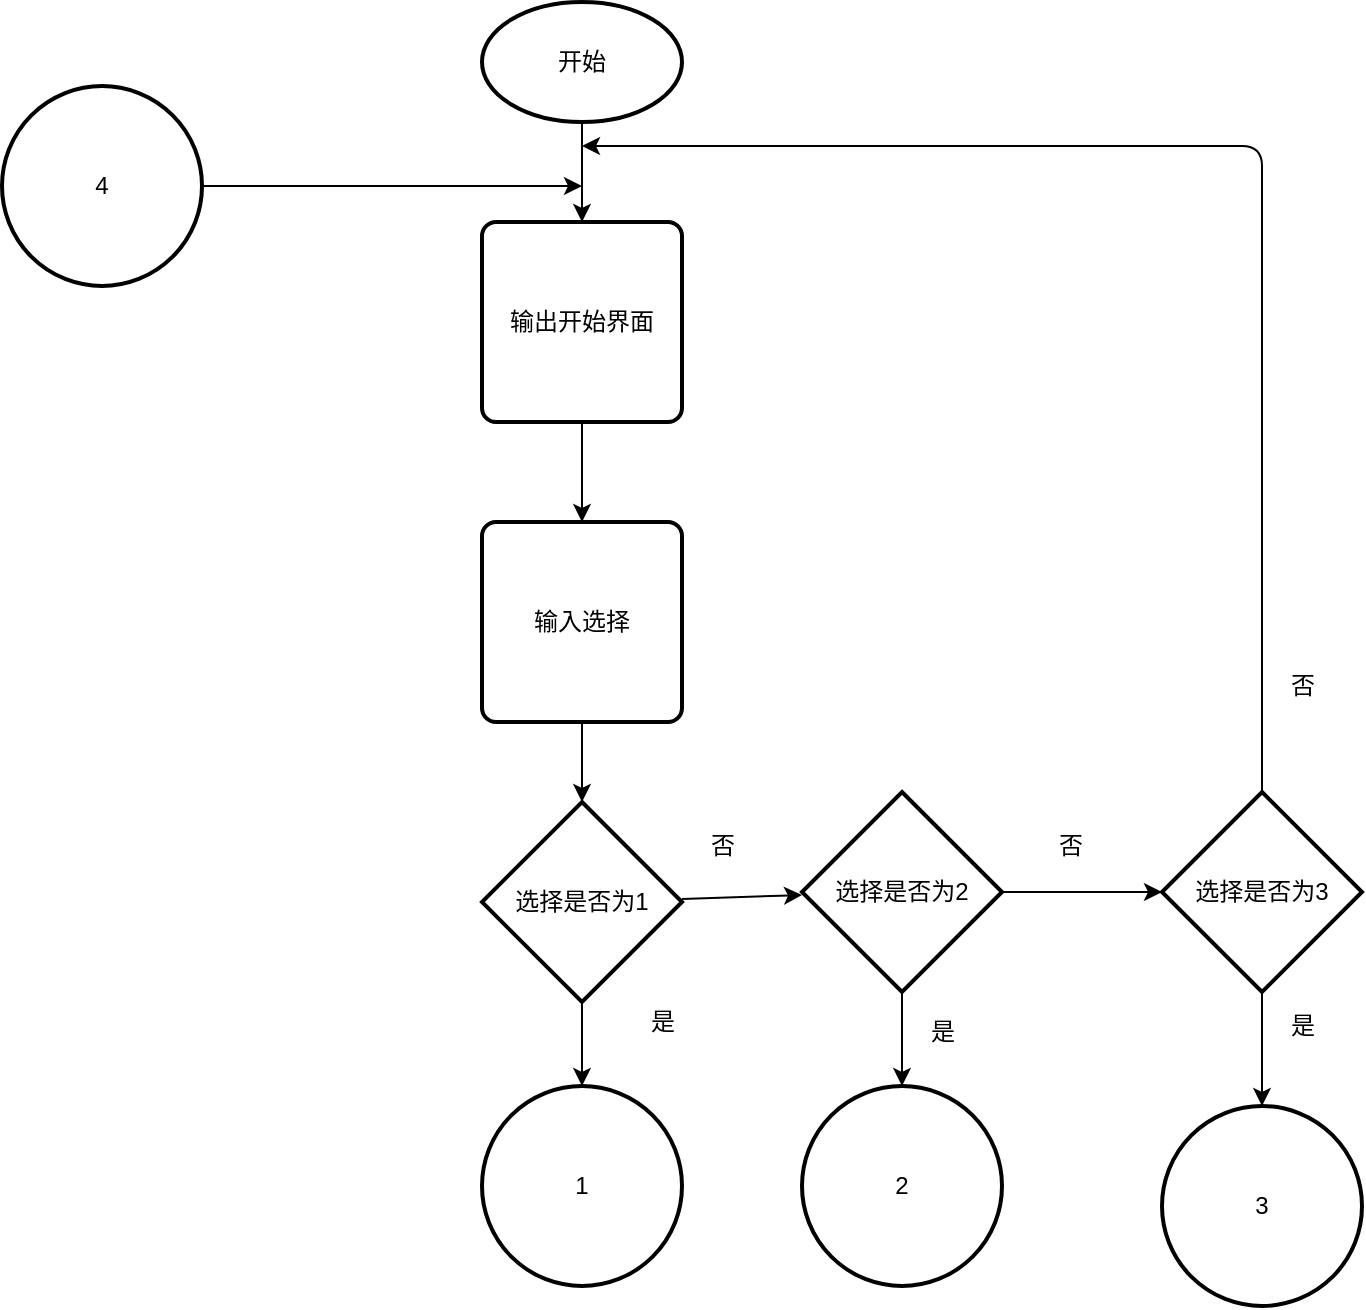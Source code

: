 <mxfile>
    <diagram id="RTa_1ft5Hb8nAY2g2Vqp" name="第 1 页">
        <mxGraphModel dx="1591" dy="2070" grid="1" gridSize="10" guides="1" tooltips="1" connect="1" arrows="1" fold="1" page="1" pageScale="1" pageWidth="827" pageHeight="1169" math="0" shadow="0">
            <root>
                <mxCell id="0"/>
                <mxCell id="1" parent="0"/>
                <mxCell id="3" style="edgeStyle=none;html=1;" edge="1" parent="1" source="2" target="4">
                    <mxGeometry relative="1" as="geometry">
                        <mxPoint x="190" y="-52" as="targetPoint"/>
                    </mxGeometry>
                </mxCell>
                <mxCell id="2" value="开始" style="strokeWidth=2;html=1;shape=mxgraph.flowchart.start_1;whiteSpace=wrap;" vertex="1" parent="1">
                    <mxGeometry x="140" y="-162" width="100" height="60" as="geometry"/>
                </mxCell>
                <mxCell id="5" style="edgeStyle=none;html=1;" edge="1" parent="1" source="4" target="6">
                    <mxGeometry relative="1" as="geometry">
                        <mxPoint x="190" y="98" as="targetPoint"/>
                    </mxGeometry>
                </mxCell>
                <mxCell id="4" value="输出开始界面" style="rounded=1;whiteSpace=wrap;html=1;absoluteArcSize=1;arcSize=14;strokeWidth=2;" vertex="1" parent="1">
                    <mxGeometry x="140" y="-52" width="100" height="100" as="geometry"/>
                </mxCell>
                <mxCell id="7" style="edgeStyle=none;html=1;" edge="1" parent="1" source="6" target="9">
                    <mxGeometry relative="1" as="geometry">
                        <mxPoint x="190" y="248" as="targetPoint"/>
                    </mxGeometry>
                </mxCell>
                <mxCell id="6" value="输入选择" style="rounded=1;whiteSpace=wrap;html=1;absoluteArcSize=1;arcSize=14;strokeWidth=2;" vertex="1" parent="1">
                    <mxGeometry x="140" y="98" width="100" height="100" as="geometry"/>
                </mxCell>
                <mxCell id="73" style="edgeStyle=none;html=1;" edge="1" parent="1" source="9" target="74">
                    <mxGeometry relative="1" as="geometry">
                        <mxPoint x="190" y="400" as="targetPoint"/>
                    </mxGeometry>
                </mxCell>
                <mxCell id="77" style="edgeStyle=none;html=1;" edge="1" parent="1" source="9" target="80">
                    <mxGeometry relative="1" as="geometry">
                        <mxPoint x="300" y="288" as="targetPoint"/>
                    </mxGeometry>
                </mxCell>
                <mxCell id="9" value="选择是否为1" style="strokeWidth=2;html=1;shape=mxgraph.flowchart.decision;whiteSpace=wrap;" vertex="1" parent="1">
                    <mxGeometry x="140" y="238" width="100" height="100" as="geometry"/>
                </mxCell>
                <mxCell id="74" value="1" style="strokeWidth=2;html=1;shape=mxgraph.flowchart.start_2;whiteSpace=wrap;" vertex="1" parent="1">
                    <mxGeometry x="140" y="380" width="100" height="100" as="geometry"/>
                </mxCell>
                <mxCell id="78" value="是" style="text;html=1;align=center;verticalAlign=middle;resizable=0;points=[];autosize=1;strokeColor=none;fillColor=none;" vertex="1" parent="1">
                    <mxGeometry x="210" y="333" width="40" height="30" as="geometry"/>
                </mxCell>
                <mxCell id="79" value="否" style="text;html=1;align=center;verticalAlign=middle;resizable=0;points=[];autosize=1;strokeColor=none;fillColor=none;" vertex="1" parent="1">
                    <mxGeometry x="240" y="245" width="40" height="30" as="geometry"/>
                </mxCell>
                <mxCell id="81" style="edgeStyle=none;html=1;" edge="1" parent="1" source="80" target="83">
                    <mxGeometry relative="1" as="geometry">
                        <mxPoint x="350" y="400" as="targetPoint"/>
                    </mxGeometry>
                </mxCell>
                <mxCell id="84" style="edgeStyle=none;html=1;" edge="1" parent="1" source="80" target="86">
                    <mxGeometry relative="1" as="geometry">
                        <mxPoint x="470.0" y="283" as="targetPoint"/>
                    </mxGeometry>
                </mxCell>
                <mxCell id="80" value="选择是否为2" style="strokeWidth=2;html=1;shape=mxgraph.flowchart.decision;whiteSpace=wrap;" vertex="1" parent="1">
                    <mxGeometry x="300" y="233" width="100" height="100" as="geometry"/>
                </mxCell>
                <mxCell id="82" value="是" style="text;html=1;align=center;verticalAlign=middle;resizable=0;points=[];autosize=1;strokeColor=none;fillColor=none;" vertex="1" parent="1">
                    <mxGeometry x="350" y="338" width="40" height="30" as="geometry"/>
                </mxCell>
                <mxCell id="83" value="2" style="strokeWidth=2;html=1;shape=mxgraph.flowchart.start_2;whiteSpace=wrap;" vertex="1" parent="1">
                    <mxGeometry x="300" y="380" width="100" height="100" as="geometry"/>
                </mxCell>
                <mxCell id="85" value="否" style="text;html=1;align=center;verticalAlign=middle;resizable=0;points=[];autosize=1;strokeColor=none;fillColor=none;" vertex="1" parent="1">
                    <mxGeometry x="414" y="245" width="40" height="30" as="geometry"/>
                </mxCell>
                <mxCell id="87" style="edgeStyle=none;html=1;" edge="1" parent="1" source="86" target="88">
                    <mxGeometry relative="1" as="geometry">
                        <mxPoint x="530.0" y="390" as="targetPoint"/>
                    </mxGeometry>
                </mxCell>
                <mxCell id="90" style="edgeStyle=none;html=1;" edge="1" parent="1" source="86">
                    <mxGeometry relative="1" as="geometry">
                        <mxPoint x="190" y="-90" as="targetPoint"/>
                        <Array as="points">
                            <mxPoint x="530" y="-90"/>
                        </Array>
                    </mxGeometry>
                </mxCell>
                <mxCell id="86" value="选择是否为3" style="strokeWidth=2;html=1;shape=mxgraph.flowchart.decision;whiteSpace=wrap;" vertex="1" parent="1">
                    <mxGeometry x="480.0" y="233" width="100" height="100" as="geometry"/>
                </mxCell>
                <mxCell id="88" value="3" style="strokeWidth=2;html=1;shape=mxgraph.flowchart.start_2;whiteSpace=wrap;" vertex="1" parent="1">
                    <mxGeometry x="480.0" y="390" width="100" height="100" as="geometry"/>
                </mxCell>
                <mxCell id="89" value="是" style="text;html=1;align=center;verticalAlign=middle;resizable=0;points=[];autosize=1;strokeColor=none;fillColor=none;" vertex="1" parent="1">
                    <mxGeometry x="530" y="335" width="40" height="30" as="geometry"/>
                </mxCell>
                <mxCell id="92" value="否" style="text;html=1;align=center;verticalAlign=middle;resizable=0;points=[];autosize=1;strokeColor=none;fillColor=none;" vertex="1" parent="1">
                    <mxGeometry x="530" y="165" width="40" height="30" as="geometry"/>
                </mxCell>
                <mxCell id="94" style="edgeStyle=none;html=1;" edge="1" parent="1" source="93">
                    <mxGeometry relative="1" as="geometry">
                        <mxPoint x="190" y="-70" as="targetPoint"/>
                    </mxGeometry>
                </mxCell>
                <mxCell id="93" value="4" style="strokeWidth=2;html=1;shape=mxgraph.flowchart.start_2;whiteSpace=wrap;" vertex="1" parent="1">
                    <mxGeometry x="-100" y="-120" width="100" height="100" as="geometry"/>
                </mxCell>
            </root>
        </mxGraphModel>
    </diagram>
</mxfile>